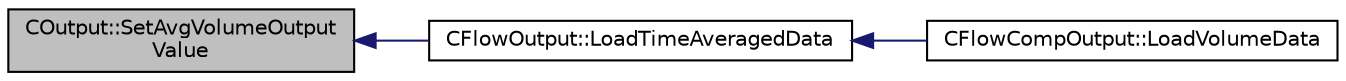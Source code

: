 digraph "COutput::SetAvgVolumeOutputValue"
{
  edge [fontname="Helvetica",fontsize="10",labelfontname="Helvetica",labelfontsize="10"];
  node [fontname="Helvetica",fontsize="10",shape=record];
  rankdir="LR";
  Node703 [label="COutput::SetAvgVolumeOutput\lValue",height=0.2,width=0.4,color="black", fillcolor="grey75", style="filled", fontcolor="black"];
  Node703 -> Node704 [dir="back",color="midnightblue",fontsize="10",style="solid",fontname="Helvetica"];
  Node704 [label="CFlowOutput::LoadTimeAveragedData",height=0.2,width=0.4,color="black", fillcolor="white", style="filled",URL="$class_c_flow_output.html#a06e1e2ea379be0a263729736b2108d7c",tooltip="Load the time averaged output fields. "];
  Node704 -> Node705 [dir="back",color="midnightblue",fontsize="10",style="solid",fontname="Helvetica"];
  Node705 [label="CFlowCompOutput::LoadVolumeData",height=0.2,width=0.4,color="black", fillcolor="white", style="filled",URL="$class_c_flow_comp_output.html#a4dbb2657e6ea72800af13ddf08789276",tooltip="Set the values of the volume output fields for a point. "];
}
